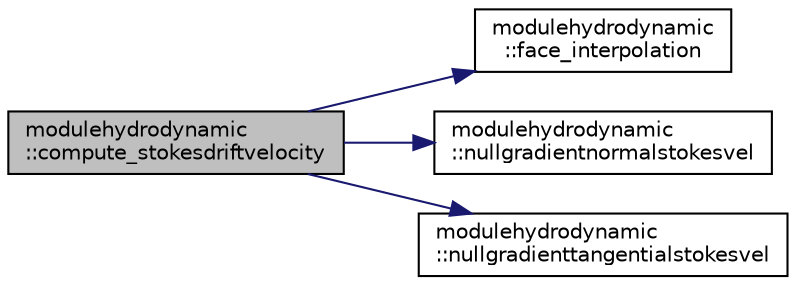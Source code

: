 digraph "modulehydrodynamic::compute_stokesdriftvelocity"
{
 // LATEX_PDF_SIZE
  edge [fontname="Helvetica",fontsize="10",labelfontname="Helvetica",labelfontsize="10"];
  node [fontname="Helvetica",fontsize="10",shape=record];
  rankdir="LR";
  Node1 [label="modulehydrodynamic\l::compute_stokesdriftvelocity",height=0.2,width=0.4,color="black", fillcolor="grey75", style="filled", fontcolor="black",tooltip=" "];
  Node1 -> Node2 [color="midnightblue",fontsize="10",style="solid",fontname="Helvetica"];
  Node2 [label="modulehydrodynamic\l::face_interpolation",height=0.2,width=0.4,color="black", fillcolor="white", style="filled",URL="$namespacemodulehydrodynamic.html#aeaeab24d9e7539d66950b61105ead64f",tooltip=" "];
  Node1 -> Node3 [color="midnightblue",fontsize="10",style="solid",fontname="Helvetica"];
  Node3 [label="modulehydrodynamic\l::nullgradientnormalstokesvel",height=0.2,width=0.4,color="black", fillcolor="white", style="filled",URL="$namespacemodulehydrodynamic.html#a4ecf50b9477e7ba12adebe7aef0435c9",tooltip=" "];
  Node1 -> Node4 [color="midnightblue",fontsize="10",style="solid",fontname="Helvetica"];
  Node4 [label="modulehydrodynamic\l::nullgradienttangentialstokesvel",height=0.2,width=0.4,color="black", fillcolor="white", style="filled",URL="$namespacemodulehydrodynamic.html#a0b72f75ffb8470f241904b141a68198e",tooltip=" "];
}
